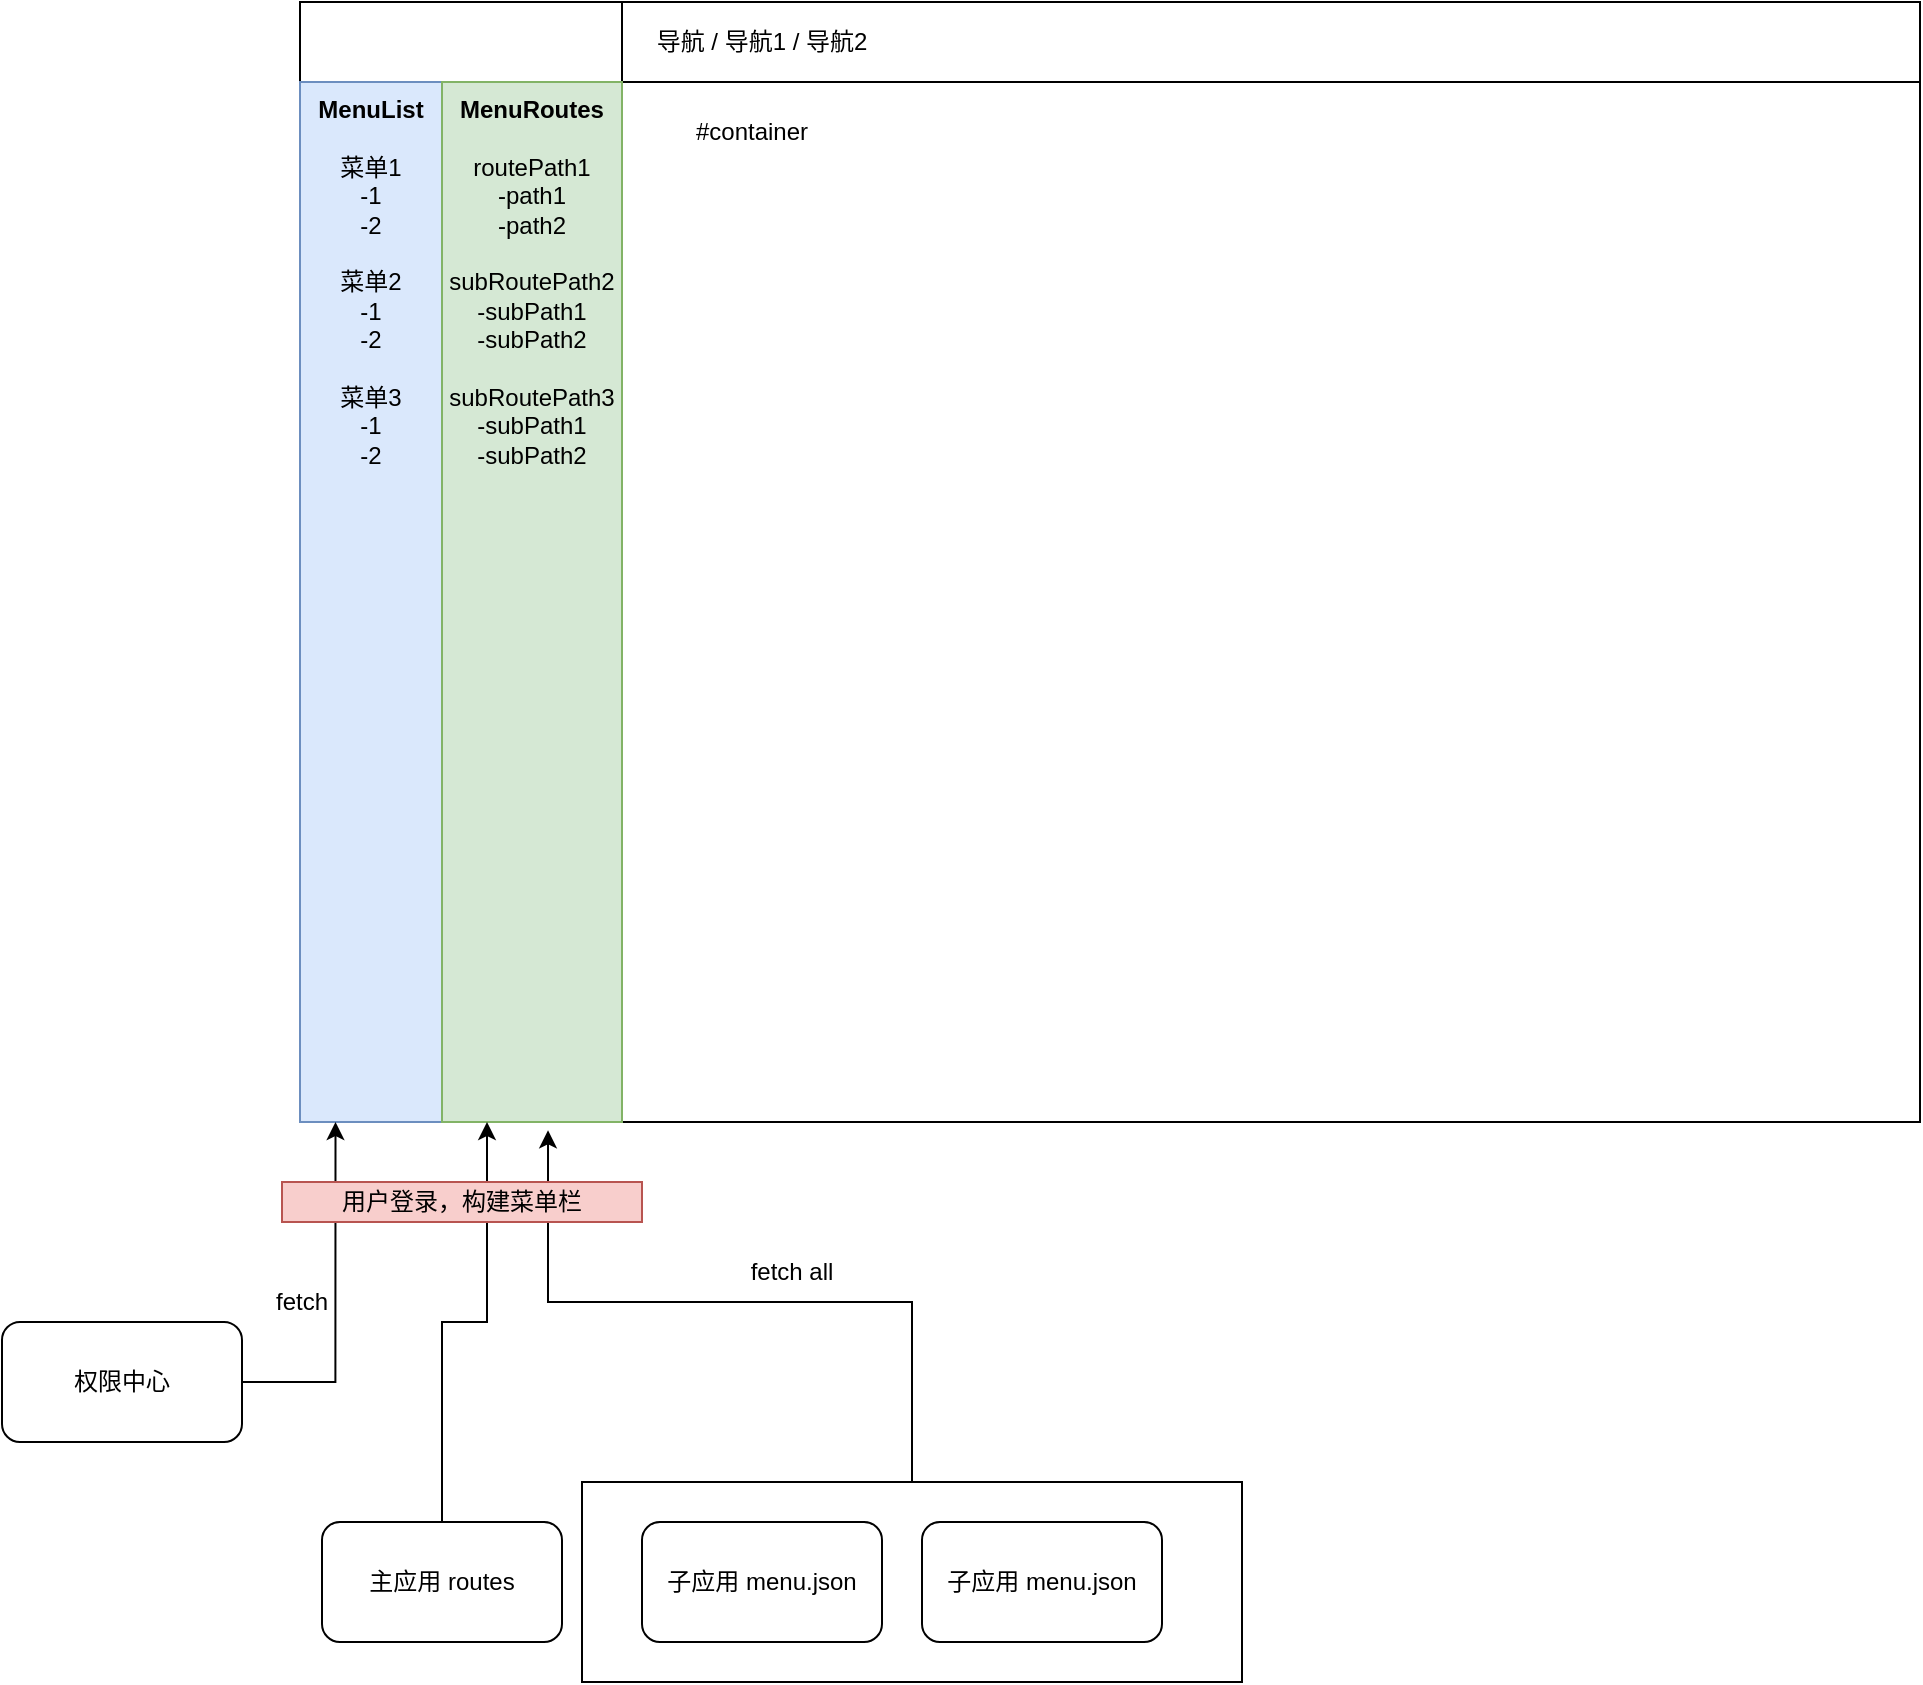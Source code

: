 <mxfile version="14.2.6" type="github">
  <diagram id="3YMHMlm2BKdynRUiizbd" name="第 1 页">
    <mxGraphModel dx="2249" dy="762" grid="1" gridSize="10" guides="1" tooltips="1" connect="1" arrows="1" fold="1" page="1" pageScale="1" pageWidth="827" pageHeight="1169" math="0" shadow="0">
      <root>
        <mxCell id="0" />
        <mxCell id="1" parent="0" />
        <mxCell id="zaBiyNkHyqaCWCV5hfEf-29" style="edgeStyle=orthogonalEdgeStyle;rounded=0;orthogonalLoop=1;jettySize=auto;html=1;entryX=0.589;entryY=1.008;entryDx=0;entryDy=0;entryPerimeter=0;" edge="1" parent="1" source="zaBiyNkHyqaCWCV5hfEf-28" target="zaBiyNkHyqaCWCV5hfEf-14">
          <mxGeometry relative="1" as="geometry" />
        </mxCell>
        <mxCell id="zaBiyNkHyqaCWCV5hfEf-28" value="" style="rounded=0;whiteSpace=wrap;html=1;fillColor=#ffffff;align=center;" vertex="1" parent="1">
          <mxGeometry x="150" y="750" width="330" height="100" as="geometry" />
        </mxCell>
        <mxCell id="zaBiyNkHyqaCWCV5hfEf-3" value="" style="shape=internalStorage;whiteSpace=wrap;html=1;backgroundOutline=1;dx=161;dy=40;" vertex="1" parent="1">
          <mxGeometry x="9" y="10" width="810" height="560" as="geometry" />
        </mxCell>
        <mxCell id="zaBiyNkHyqaCWCV5hfEf-8" value="#container" style="text;html=1;strokeColor=none;fillColor=none;align=center;verticalAlign=middle;whiteSpace=wrap;rounded=0;" vertex="1" parent="1">
          <mxGeometry x="170" y="50" width="130" height="50" as="geometry" />
        </mxCell>
        <mxCell id="zaBiyNkHyqaCWCV5hfEf-9" value="导航 / 导航1 / 导航2" style="text;html=1;strokeColor=none;fillColor=none;align=center;verticalAlign=middle;whiteSpace=wrap;rounded=0;" vertex="1" parent="1">
          <mxGeometry x="180" y="20" width="120" height="20" as="geometry" />
        </mxCell>
        <mxCell id="zaBiyNkHyqaCWCV5hfEf-11" value="&lt;b&gt;MenuList&lt;/b&gt;&lt;br&gt;&lt;br&gt;菜单1&lt;br&gt;-1&lt;br&gt;-2&lt;br&gt;&lt;br&gt;菜单2&lt;br&gt;-1&lt;br&gt;-2&lt;br&gt;&lt;br&gt;菜单3&lt;br&gt;-1&lt;br&gt;-2&lt;br&gt;&lt;br&gt;" style="text;html=1;strokeColor=#6c8ebf;fillColor=#dae8fc;align=center;verticalAlign=top;whiteSpace=wrap;rounded=0;" vertex="1" parent="1">
          <mxGeometry x="9" y="50" width="71" height="520" as="geometry" />
        </mxCell>
        <mxCell id="zaBiyNkHyqaCWCV5hfEf-14" value="&lt;b&gt;MenuRoutes&lt;br&gt;&lt;/b&gt;&lt;br&gt;routePath1&lt;br&gt;-path1&lt;br&gt;-path2&lt;br&gt;&lt;br&gt;subRoutePath2&lt;br&gt;-subPath1&lt;br&gt;-subPath2&lt;br&gt;&lt;br&gt;subRoutePath3&lt;br&gt;-subPath1&lt;br&gt;-subPath2&lt;b&gt;&lt;br&gt;&lt;/b&gt;" style="text;html=1;strokeColor=#82b366;fillColor=#d5e8d4;align=center;verticalAlign=top;whiteSpace=wrap;rounded=0;" vertex="1" parent="1">
          <mxGeometry x="80" y="50" width="90" height="520" as="geometry" />
        </mxCell>
        <mxCell id="zaBiyNkHyqaCWCV5hfEf-19" style="edgeStyle=orthogonalEdgeStyle;rounded=0;orthogonalLoop=1;jettySize=auto;html=1;entryX=0.25;entryY=1;entryDx=0;entryDy=0;" edge="1" parent="1" source="zaBiyNkHyqaCWCV5hfEf-16" target="zaBiyNkHyqaCWCV5hfEf-11">
          <mxGeometry relative="1" as="geometry" />
        </mxCell>
        <mxCell id="zaBiyNkHyqaCWCV5hfEf-16" value="权限中心" style="rounded=1;whiteSpace=wrap;html=1;fillColor=#ffffff;align=center;" vertex="1" parent="1">
          <mxGeometry x="-140" y="670" width="120" height="60" as="geometry" />
        </mxCell>
        <mxCell id="zaBiyNkHyqaCWCV5hfEf-23" style="edgeStyle=orthogonalEdgeStyle;rounded=0;orthogonalLoop=1;jettySize=auto;html=1;entryX=0.25;entryY=1;entryDx=0;entryDy=0;" edge="1" parent="1" source="zaBiyNkHyqaCWCV5hfEf-20" target="zaBiyNkHyqaCWCV5hfEf-14">
          <mxGeometry relative="1" as="geometry" />
        </mxCell>
        <mxCell id="zaBiyNkHyqaCWCV5hfEf-20" value="主应用 routes" style="rounded=1;whiteSpace=wrap;html=1;fillColor=#ffffff;align=center;" vertex="1" parent="1">
          <mxGeometry x="20" y="770" width="120" height="60" as="geometry" />
        </mxCell>
        <mxCell id="zaBiyNkHyqaCWCV5hfEf-21" value="子应用 menu.json" style="rounded=1;whiteSpace=wrap;html=1;fillColor=#ffffff;align=center;" vertex="1" parent="1">
          <mxGeometry x="320" y="770" width="120" height="60" as="geometry" />
        </mxCell>
        <mxCell id="zaBiyNkHyqaCWCV5hfEf-22" value="子应用 menu.json" style="rounded=1;whiteSpace=wrap;html=1;fillColor=#ffffff;align=center;" vertex="1" parent="1">
          <mxGeometry x="180" y="770" width="120" height="60" as="geometry" />
        </mxCell>
        <mxCell id="zaBiyNkHyqaCWCV5hfEf-31" value="用户登录，构建菜单栏" style="text;html=1;strokeColor=#b85450;fillColor=#f8cecc;align=center;verticalAlign=middle;whiteSpace=wrap;rounded=0;" vertex="1" parent="1">
          <mxGeometry y="600" width="180" height="20" as="geometry" />
        </mxCell>
        <mxCell id="zaBiyNkHyqaCWCV5hfEf-34" value="fetch all" style="text;html=1;strokeColor=none;fillColor=none;align=center;verticalAlign=middle;whiteSpace=wrap;rounded=0;" vertex="1" parent="1">
          <mxGeometry x="210" y="640" width="90" height="10" as="geometry" />
        </mxCell>
        <mxCell id="zaBiyNkHyqaCWCV5hfEf-35" value="fetch" style="text;html=1;strokeColor=none;fillColor=none;align=center;verticalAlign=middle;whiteSpace=wrap;rounded=0;" vertex="1" parent="1">
          <mxGeometry x="-10" y="650" width="40" height="20" as="geometry" />
        </mxCell>
      </root>
    </mxGraphModel>
  </diagram>
</mxfile>
